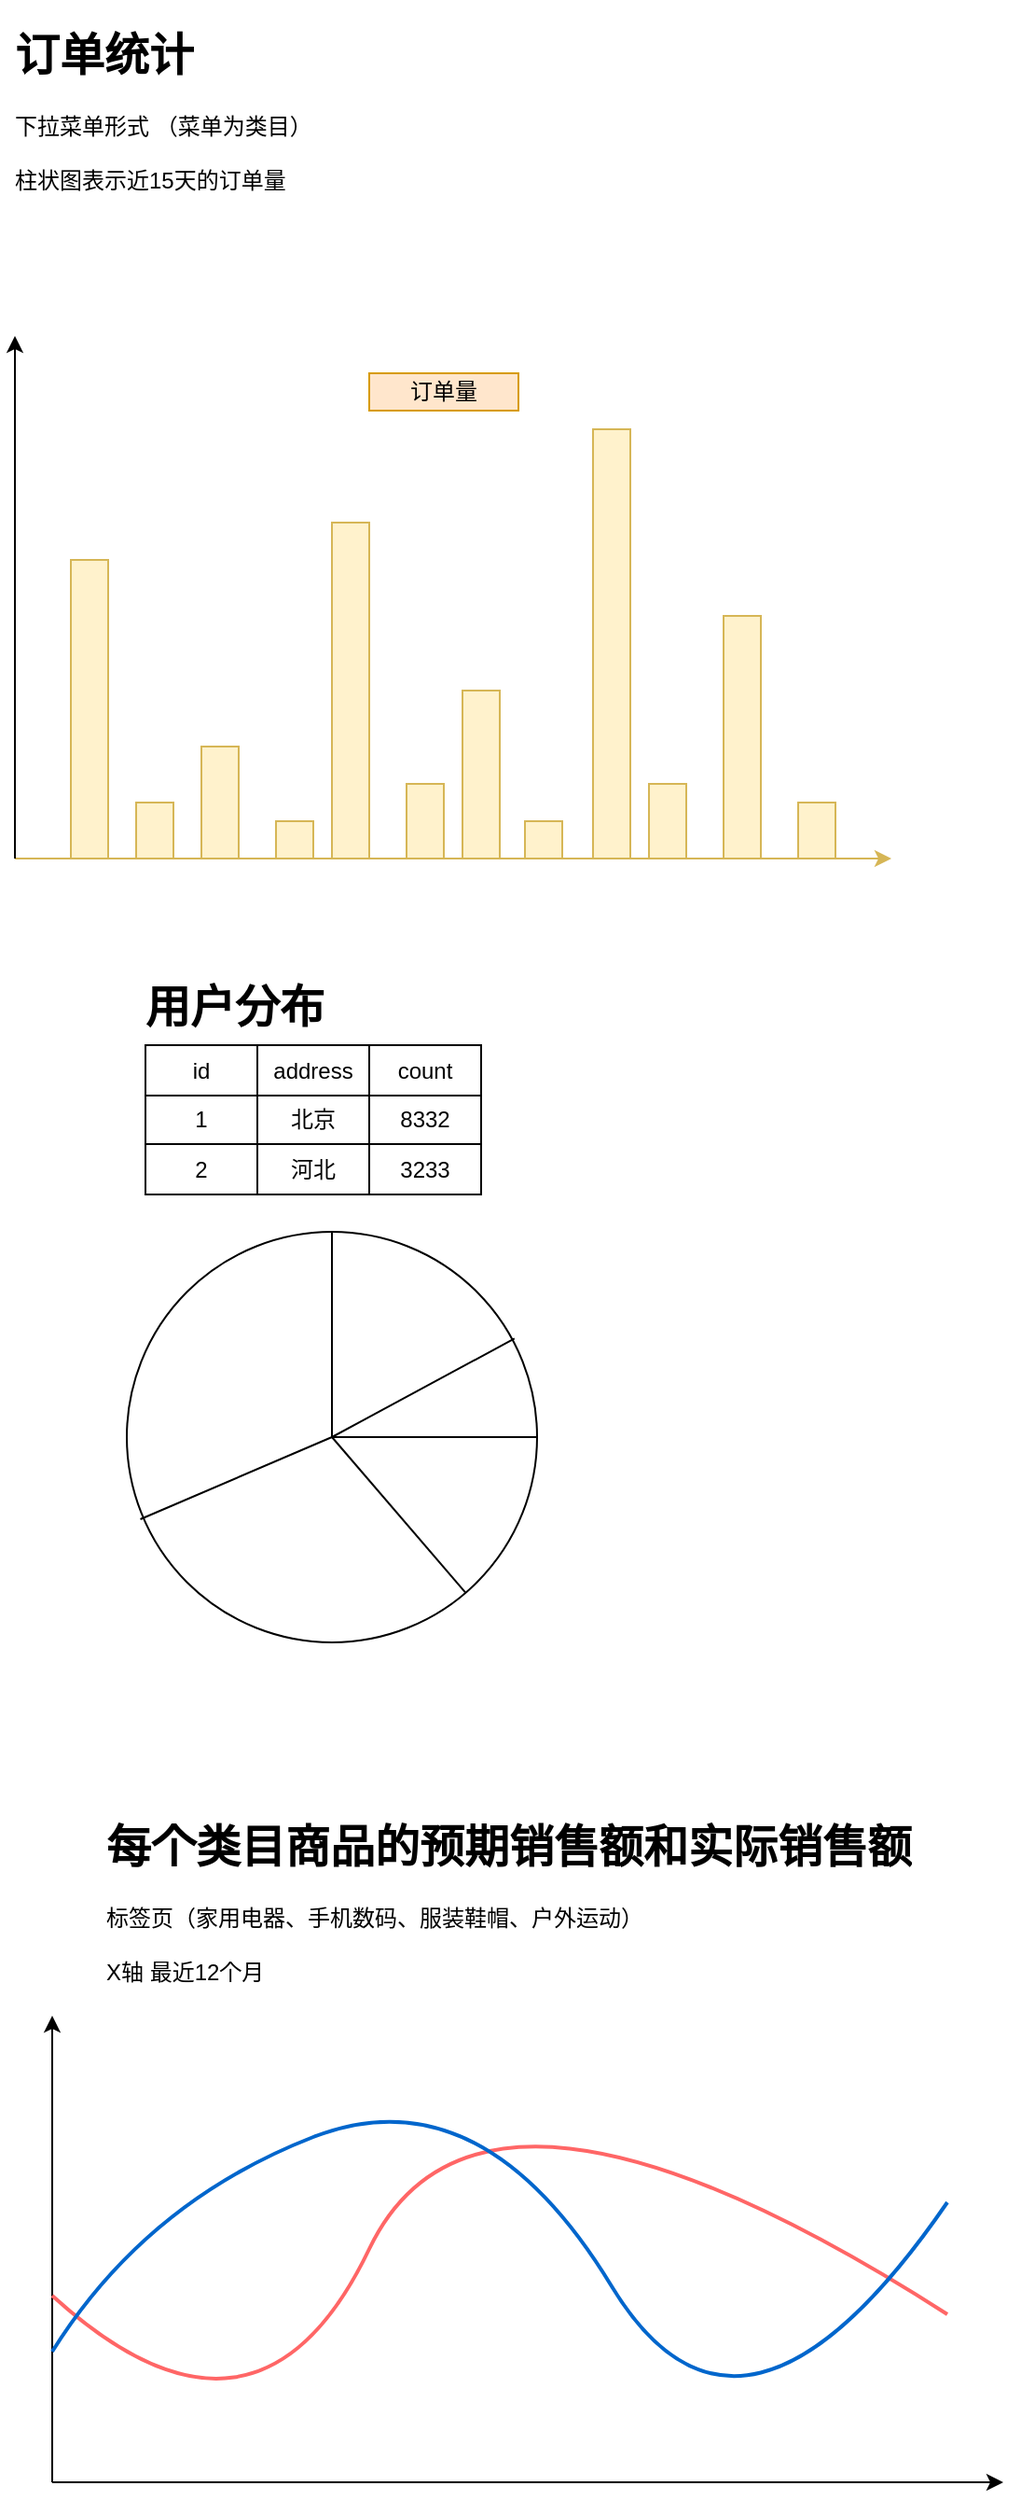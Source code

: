 <mxfile version="14.5.1" type="device" pages="2"><diagram id="1LnkdsNaIxwgCPSY2u-9" name="第 1 页"><mxGraphModel dx="1072" dy="1737" grid="1" gridSize="10" guides="1" tooltips="1" connect="1" arrows="1" fold="1" page="1" pageScale="1" pageWidth="827" pageHeight="1169" math="0" shadow="0"><root><mxCell id="0"/><mxCell id="1" parent="0"/><mxCell id="KQi61zx-wQYs5Pui72qV-1" value="" style="endArrow=classic;html=1;shadow=0;fillColor=#fff2cc;strokeColor=#d6b656;" parent="1" edge="1"><mxGeometry width="50" height="50" relative="1" as="geometry"><mxPoint x="140" y="310" as="sourcePoint"/><mxPoint x="610" y="310" as="targetPoint"/></mxGeometry></mxCell><mxCell id="KQi61zx-wQYs5Pui72qV-2" value="" style="endArrow=classic;html=1;" parent="1" edge="1"><mxGeometry width="50" height="50" relative="1" as="geometry"><mxPoint x="140" y="310" as="sourcePoint"/><mxPoint x="140" y="30" as="targetPoint"/></mxGeometry></mxCell><mxCell id="KQi61zx-wQYs5Pui72qV-3" value="" style="rounded=0;whiteSpace=wrap;html=1;sketch=0;fillColor=#fff2cc;strokeColor=#d6b656;shadow=0;" parent="1" vertex="1"><mxGeometry x="170" y="150" width="20" height="160" as="geometry"/></mxCell><mxCell id="KQi61zx-wQYs5Pui72qV-4" value="" style="rounded=0;whiteSpace=wrap;html=1;sketch=0;fillColor=#fff2cc;strokeColor=#d6b656;shadow=0;" parent="1" vertex="1"><mxGeometry x="205" y="280" width="20" height="30" as="geometry"/></mxCell><mxCell id="KQi61zx-wQYs5Pui72qV-5" value="" style="rounded=0;whiteSpace=wrap;html=1;sketch=0;fillColor=#fff2cc;strokeColor=#d6b656;shadow=0;" parent="1" vertex="1"><mxGeometry x="240" y="250" width="20" height="60" as="geometry"/></mxCell><mxCell id="KQi61zx-wQYs5Pui72qV-6" value="" style="rounded=0;whiteSpace=wrap;html=1;sketch=0;fillColor=#fff2cc;strokeColor=#d6b656;shadow=0;" parent="1" vertex="1"><mxGeometry x="280" y="290" width="20" height="20" as="geometry"/></mxCell><mxCell id="KQi61zx-wQYs5Pui72qV-7" value="" style="rounded=0;whiteSpace=wrap;html=1;sketch=0;fillColor=#fff2cc;strokeColor=#d6b656;shadow=0;" parent="1" vertex="1"><mxGeometry x="310" y="130" width="20" height="180" as="geometry"/></mxCell><mxCell id="KQi61zx-wQYs5Pui72qV-8" value="" style="rounded=0;whiteSpace=wrap;html=1;sketch=0;fillColor=#fff2cc;strokeColor=#d6b656;shadow=0;" parent="1" vertex="1"><mxGeometry x="350" y="270" width="20" height="40" as="geometry"/></mxCell><mxCell id="KQi61zx-wQYs5Pui72qV-9" value="" style="rounded=0;whiteSpace=wrap;html=1;sketch=0;fillColor=#fff2cc;strokeColor=#d6b656;shadow=0;" parent="1" vertex="1"><mxGeometry x="380" y="220" width="20" height="90" as="geometry"/></mxCell><mxCell id="KQi61zx-wQYs5Pui72qV-10" value="" style="rounded=0;whiteSpace=wrap;html=1;sketch=0;fillColor=#fff2cc;strokeColor=#d6b656;shadow=0;" parent="1" vertex="1"><mxGeometry x="413.5" y="290" width="20" height="20" as="geometry"/></mxCell><mxCell id="KQi61zx-wQYs5Pui72qV-11" value="" style="rounded=0;whiteSpace=wrap;html=1;sketch=0;fillColor=#fff2cc;strokeColor=#d6b656;shadow=0;" parent="1" vertex="1"><mxGeometry x="450" y="80" width="20" height="230" as="geometry"/></mxCell><mxCell id="KQi61zx-wQYs5Pui72qV-12" value="" style="rounded=0;whiteSpace=wrap;html=1;sketch=0;fillColor=#fff2cc;strokeColor=#d6b656;shadow=0;" parent="1" vertex="1"><mxGeometry x="480" y="270" width="20" height="40" as="geometry"/></mxCell><mxCell id="KQi61zx-wQYs5Pui72qV-13" value="" style="rounded=0;whiteSpace=wrap;html=1;sketch=0;fillColor=#fff2cc;strokeColor=#d6b656;shadow=0;" parent="1" vertex="1"><mxGeometry x="520" y="180" width="20" height="130" as="geometry"/></mxCell><mxCell id="KQi61zx-wQYs5Pui72qV-14" value="" style="rounded=0;whiteSpace=wrap;html=1;sketch=0;fillColor=#fff2cc;strokeColor=#d6b656;shadow=0;" parent="1" vertex="1"><mxGeometry x="560" y="280" width="20" height="30" as="geometry"/></mxCell><mxCell id="KQi61zx-wQYs5Pui72qV-15" value="订单量" style="rounded=0;whiteSpace=wrap;html=1;sketch=0;fillColor=#ffe6cc;strokeColor=#d79b00;" parent="1" vertex="1"><mxGeometry x="330" y="50" width="80" height="20" as="geometry"/></mxCell><mxCell id="KQi61zx-wQYs5Pui72qV-17" value="&lt;h1&gt;订单统计&lt;/h1&gt;&lt;div&gt;下拉菜单形式 （菜单为类目）&lt;/div&gt;&lt;div&gt;&lt;br&gt;&lt;/div&gt;&lt;div&gt;柱状图表示近15天的订单量&lt;/div&gt;" style="text;html=1;strokeColor=none;fillColor=none;spacing=5;spacingTop=-20;whiteSpace=wrap;overflow=hidden;rounded=0;" parent="1" vertex="1"><mxGeometry x="135" y="-140" width="245" height="120" as="geometry"/></mxCell><mxCell id="KQi61zx-wQYs5Pui72qV-18" value="" style="ellipse;whiteSpace=wrap;html=1;" parent="1" vertex="1"><mxGeometry x="200" y="510" width="220" height="220" as="geometry"/></mxCell><mxCell id="KQi61zx-wQYs5Pui72qV-19" value="" style="endArrow=none;html=1;" parent="1" edge="1"><mxGeometry width="50" height="50" relative="1" as="geometry"><mxPoint x="310" y="620" as="sourcePoint"/><mxPoint x="420" y="620" as="targetPoint"/></mxGeometry></mxCell><mxCell id="KQi61zx-wQYs5Pui72qV-20" value="" style="endArrow=none;html=1;entryX=0.5;entryY=0;entryDx=0;entryDy=0;" parent="1" target="KQi61zx-wQYs5Pui72qV-18" edge="1"><mxGeometry width="50" height="50" relative="1" as="geometry"><mxPoint x="310" y="620" as="sourcePoint"/><mxPoint x="440" y="570" as="targetPoint"/></mxGeometry></mxCell><mxCell id="KQi61zx-wQYs5Pui72qV-21" value="" style="endArrow=none;html=1;entryX=0.945;entryY=0.26;entryDx=0;entryDy=0;entryPerimeter=0;" parent="1" target="KQi61zx-wQYs5Pui72qV-18" edge="1"><mxGeometry width="50" height="50" relative="1" as="geometry"><mxPoint x="310" y="620" as="sourcePoint"/><mxPoint x="440" y="570" as="targetPoint"/></mxGeometry></mxCell><mxCell id="KQi61zx-wQYs5Pui72qV-23" value="" style="endArrow=none;html=1;exitX=0.5;exitY=0.5;exitDx=0;exitDy=0;exitPerimeter=0;entryX=0.825;entryY=0.878;entryDx=0;entryDy=0;entryPerimeter=0;" parent="1" source="KQi61zx-wQYs5Pui72qV-18" target="KQi61zx-wQYs5Pui72qV-18" edge="1"><mxGeometry width="50" height="50" relative="1" as="geometry"><mxPoint x="390" y="620" as="sourcePoint"/><mxPoint x="440" y="570" as="targetPoint"/></mxGeometry></mxCell><mxCell id="KQi61zx-wQYs5Pui72qV-24" value="" style="endArrow=none;html=1;exitX=0.033;exitY=0.7;exitDx=0;exitDy=0;exitPerimeter=0;" parent="1" source="KQi61zx-wQYs5Pui72qV-18" edge="1"><mxGeometry width="50" height="50" relative="1" as="geometry"><mxPoint x="390" y="620" as="sourcePoint"/><mxPoint x="310" y="620" as="targetPoint"/></mxGeometry></mxCell><mxCell id="KQi61zx-wQYs5Pui72qV-25" value="&lt;h1&gt;用户分布&lt;/h1&gt;" style="text;html=1;strokeColor=none;fillColor=none;spacing=5;spacingTop=-20;whiteSpace=wrap;overflow=hidden;rounded=0;" parent="1" vertex="1"><mxGeometry x="205" y="370" width="205" height="40" as="geometry"/></mxCell><mxCell id="KQi61zx-wQYs5Pui72qV-26" value="" style="shape=table;html=1;whiteSpace=wrap;startSize=0;container=1;collapsible=0;childLayout=tableLayout;" parent="1" vertex="1"><mxGeometry x="210" y="410" width="180" height="80" as="geometry"/></mxCell><mxCell id="KQi61zx-wQYs5Pui72qV-27" value="" style="shape=partialRectangle;html=1;whiteSpace=wrap;collapsible=0;dropTarget=0;pointerEvents=0;fillColor=none;top=0;left=0;bottom=0;right=0;points=[[0,0.5],[1,0.5]];portConstraint=eastwest;" parent="KQi61zx-wQYs5Pui72qV-26" vertex="1"><mxGeometry width="180" height="27" as="geometry"/></mxCell><mxCell id="KQi61zx-wQYs5Pui72qV-28" value="id" style="shape=partialRectangle;html=1;whiteSpace=wrap;connectable=0;overflow=hidden;fillColor=none;top=0;left=0;bottom=0;right=0;" parent="KQi61zx-wQYs5Pui72qV-27" vertex="1"><mxGeometry width="60" height="27" as="geometry"/></mxCell><mxCell id="KQi61zx-wQYs5Pui72qV-29" value="address" style="shape=partialRectangle;html=1;whiteSpace=wrap;connectable=0;overflow=hidden;fillColor=none;top=0;left=0;bottom=0;right=0;" parent="KQi61zx-wQYs5Pui72qV-27" vertex="1"><mxGeometry x="60" width="60" height="27" as="geometry"/></mxCell><mxCell id="KQi61zx-wQYs5Pui72qV-30" value="count" style="shape=partialRectangle;html=1;whiteSpace=wrap;connectable=0;overflow=hidden;fillColor=none;top=0;left=0;bottom=0;right=0;" parent="KQi61zx-wQYs5Pui72qV-27" vertex="1"><mxGeometry x="120" width="60" height="27" as="geometry"/></mxCell><mxCell id="KQi61zx-wQYs5Pui72qV-31" value="" style="shape=partialRectangle;html=1;whiteSpace=wrap;collapsible=0;dropTarget=0;pointerEvents=0;fillColor=none;top=0;left=0;bottom=0;right=0;points=[[0,0.5],[1,0.5]];portConstraint=eastwest;" parent="KQi61zx-wQYs5Pui72qV-26" vertex="1"><mxGeometry y="27" width="180" height="26" as="geometry"/></mxCell><mxCell id="KQi61zx-wQYs5Pui72qV-32" value="1" style="shape=partialRectangle;html=1;whiteSpace=wrap;connectable=0;overflow=hidden;fillColor=none;top=0;left=0;bottom=0;right=0;" parent="KQi61zx-wQYs5Pui72qV-31" vertex="1"><mxGeometry width="60" height="26" as="geometry"/></mxCell><mxCell id="KQi61zx-wQYs5Pui72qV-33" value="北京" style="shape=partialRectangle;html=1;whiteSpace=wrap;connectable=0;overflow=hidden;fillColor=none;top=0;left=0;bottom=0;right=0;" parent="KQi61zx-wQYs5Pui72qV-31" vertex="1"><mxGeometry x="60" width="60" height="26" as="geometry"/></mxCell><mxCell id="KQi61zx-wQYs5Pui72qV-34" value="8332" style="shape=partialRectangle;html=1;whiteSpace=wrap;connectable=0;overflow=hidden;fillColor=none;top=0;left=0;bottom=0;right=0;" parent="KQi61zx-wQYs5Pui72qV-31" vertex="1"><mxGeometry x="120" width="60" height="26" as="geometry"/></mxCell><mxCell id="KQi61zx-wQYs5Pui72qV-35" value="" style="shape=partialRectangle;html=1;whiteSpace=wrap;collapsible=0;dropTarget=0;pointerEvents=0;fillColor=none;top=0;left=0;bottom=0;right=0;points=[[0,0.5],[1,0.5]];portConstraint=eastwest;" parent="KQi61zx-wQYs5Pui72qV-26" vertex="1"><mxGeometry y="53" width="180" height="27" as="geometry"/></mxCell><mxCell id="KQi61zx-wQYs5Pui72qV-36" value="2" style="shape=partialRectangle;html=1;whiteSpace=wrap;connectable=0;overflow=hidden;fillColor=none;top=0;left=0;bottom=0;right=0;" parent="KQi61zx-wQYs5Pui72qV-35" vertex="1"><mxGeometry width="60" height="27" as="geometry"/></mxCell><mxCell id="KQi61zx-wQYs5Pui72qV-37" value="河北" style="shape=partialRectangle;html=1;whiteSpace=wrap;connectable=0;overflow=hidden;fillColor=none;top=0;left=0;bottom=0;right=0;" parent="KQi61zx-wQYs5Pui72qV-35" vertex="1"><mxGeometry x="60" width="60" height="27" as="geometry"/></mxCell><mxCell id="KQi61zx-wQYs5Pui72qV-38" value="3233" style="shape=partialRectangle;html=1;whiteSpace=wrap;connectable=0;overflow=hidden;fillColor=none;top=0;left=0;bottom=0;right=0;" parent="KQi61zx-wQYs5Pui72qV-35" vertex="1"><mxGeometry x="120" width="60" height="27" as="geometry"/></mxCell><mxCell id="KQi61zx-wQYs5Pui72qV-39" value="" style="endArrow=classic;html=1;" parent="1" edge="1"><mxGeometry width="50" height="50" relative="1" as="geometry"><mxPoint x="160" y="1180" as="sourcePoint"/><mxPoint x="670" y="1180" as="targetPoint"/></mxGeometry></mxCell><mxCell id="KQi61zx-wQYs5Pui72qV-40" value="" style="endArrow=classic;html=1;" parent="1" edge="1"><mxGeometry width="50" height="50" relative="1" as="geometry"><mxPoint x="160" y="1180" as="sourcePoint"/><mxPoint x="160" y="930" as="targetPoint"/></mxGeometry></mxCell><mxCell id="KQi61zx-wQYs5Pui72qV-41" value="" style="curved=1;endArrow=none;html=1;endFill=0;fillColor=#f8cecc;strokeWidth=2;strokeColor=#FF6666;" parent="1" edge="1"><mxGeometry width="50" height="50" relative="1" as="geometry"><mxPoint x="160" y="1080" as="sourcePoint"/><mxPoint x="640" y="1090" as="targetPoint"/><Array as="points"><mxPoint x="270" y="1180"/><mxPoint x="390" y="930"/></Array></mxGeometry></mxCell><mxCell id="KQi61zx-wQYs5Pui72qV-42" value="" style="curved=1;endArrow=none;html=1;endFill=0;fillColor=#f8cecc;strokeColor=#0066CC;strokeWidth=2;" parent="1" edge="1"><mxGeometry width="50" height="50" relative="1" as="geometry"><mxPoint x="160" y="1110" as="sourcePoint"/><mxPoint x="640" y="1030" as="targetPoint"/><Array as="points"><mxPoint x="210" y="1030"/><mxPoint x="390" y="960"/><mxPoint x="530" y="1190"/></Array></mxGeometry></mxCell><mxCell id="KQi61zx-wQYs5Pui72qV-43" value="&lt;h1&gt;每个类目商品的预期销售额和实际销售额&lt;/h1&gt;&lt;div&gt;标签页（家用电器、手机数码、服装鞋帽、户外运动）&lt;/div&gt;&lt;div&gt;&lt;br&gt;&lt;/div&gt;&lt;div&gt;X轴 最近12个月&lt;/div&gt;" style="text;html=1;strokeColor=none;fillColor=none;spacing=5;spacingTop=-20;whiteSpace=wrap;overflow=hidden;rounded=0;" parent="1" vertex="1"><mxGeometry x="184" y="820" width="456" height="130" as="geometry"/></mxCell></root></mxGraphModel></diagram><diagram id="2tnoZwFpPAMYuXTOPajn" name="第 2 页"><mxGraphModel dx="832" dy="1737" grid="1" gridSize="10" guides="1" tooltips="1" connect="1" arrows="1" fold="1" page="1" pageScale="1" pageWidth="827" pageHeight="1169" math="0" shadow="0"><root><mxCell id="h-8Q1UUyoSKv6bRGnci--0"/><mxCell id="h-8Q1UUyoSKv6bRGnci--1" parent="h-8Q1UUyoSKv6bRGnci--0"/><mxCell id="h-8Q1UUyoSKv6bRGnci--3" value="" style="endArrow=classic;html=1;" edge="1" parent="h-8Q1UUyoSKv6bRGnci--1"><mxGeometry width="50" height="50" relative="1" as="geometry"><mxPoint x="140" y="310" as="sourcePoint"/><mxPoint x="140" y="30" as="targetPoint"/></mxGeometry></mxCell><mxCell id="h-8Q1UUyoSKv6bRGnci--4" value="" style="rounded=0;whiteSpace=wrap;html=1;sketch=0;fillColor=#fff2cc;shadow=0;dashed=1;strokeColor=none;" vertex="1" parent="h-8Q1UUyoSKv6bRGnci--1"><mxGeometry x="170" y="150" width="20" height="160" as="geometry"/></mxCell><mxCell id="h-8Q1UUyoSKv6bRGnci--5" value="" style="rounded=0;whiteSpace=wrap;html=1;sketch=0;fillColor=#fff2cc;shadow=0;dashed=1;strokeColor=none;" vertex="1" parent="h-8Q1UUyoSKv6bRGnci--1"><mxGeometry x="205" y="280" width="20" height="30" as="geometry"/></mxCell><mxCell id="h-8Q1UUyoSKv6bRGnci--6" value="" style="rounded=0;whiteSpace=wrap;html=1;sketch=0;fillColor=#fff2cc;shadow=0;dashed=1;strokeColor=none;" vertex="1" parent="h-8Q1UUyoSKv6bRGnci--1"><mxGeometry x="240" y="250" width="20" height="60" as="geometry"/></mxCell><mxCell id="h-8Q1UUyoSKv6bRGnci--7" value="" style="rounded=0;whiteSpace=wrap;html=1;sketch=0;fillColor=#fff2cc;shadow=0;dashed=1;strokeColor=none;" vertex="1" parent="h-8Q1UUyoSKv6bRGnci--1"><mxGeometry x="280" y="290" width="20" height="20" as="geometry"/></mxCell><mxCell id="h-8Q1UUyoSKv6bRGnci--8" value="" style="rounded=0;whiteSpace=wrap;html=1;sketch=0;fillColor=#fff2cc;shadow=0;dashed=1;strokeColor=none;" vertex="1" parent="h-8Q1UUyoSKv6bRGnci--1"><mxGeometry x="310" y="130" width="20" height="180" as="geometry"/></mxCell><mxCell id="h-8Q1UUyoSKv6bRGnci--9" value="" style="rounded=0;whiteSpace=wrap;html=1;sketch=0;fillColor=#fff2cc;shadow=0;dashed=1;strokeColor=none;" vertex="1" parent="h-8Q1UUyoSKv6bRGnci--1"><mxGeometry x="350" y="270" width="20" height="40" as="geometry"/></mxCell><mxCell id="h-8Q1UUyoSKv6bRGnci--10" value="" style="rounded=0;whiteSpace=wrap;html=1;sketch=0;fillColor=#fff2cc;shadow=0;dashed=1;strokeColor=none;" vertex="1" parent="h-8Q1UUyoSKv6bRGnci--1"><mxGeometry x="380" y="220" width="20" height="90" as="geometry"/></mxCell><mxCell id="h-8Q1UUyoSKv6bRGnci--11" value="" style="rounded=0;whiteSpace=wrap;html=1;sketch=0;fillColor=#fff2cc;shadow=0;dashed=1;strokeColor=none;" vertex="1" parent="h-8Q1UUyoSKv6bRGnci--1"><mxGeometry x="413.5" y="290" width="20" height="20" as="geometry"/></mxCell><mxCell id="h-8Q1UUyoSKv6bRGnci--12" value="" style="rounded=0;whiteSpace=wrap;html=1;sketch=0;fillColor=#fff2cc;shadow=0;dashed=1;strokeColor=none;" vertex="1" parent="h-8Q1UUyoSKv6bRGnci--1"><mxGeometry x="450" y="80" width="20" height="230" as="geometry"/></mxCell><mxCell id="h-8Q1UUyoSKv6bRGnci--13" value="" style="rounded=0;whiteSpace=wrap;html=1;sketch=0;fillColor=#fff2cc;shadow=0;dashed=1;strokeColor=none;" vertex="1" parent="h-8Q1UUyoSKv6bRGnci--1"><mxGeometry x="480" y="270" width="20" height="40" as="geometry"/></mxCell><mxCell id="h-8Q1UUyoSKv6bRGnci--14" value="" style="rounded=0;whiteSpace=wrap;html=1;sketch=0;fillColor=#fff2cc;shadow=0;dashed=1;strokeColor=none;" vertex="1" parent="h-8Q1UUyoSKv6bRGnci--1"><mxGeometry x="520" y="180" width="20" height="130" as="geometry"/></mxCell><mxCell id="h-8Q1UUyoSKv6bRGnci--15" value="" style="rounded=0;whiteSpace=wrap;html=1;sketch=0;fillColor=#fff2cc;shadow=0;dashed=1;strokeColor=none;" vertex="1" parent="h-8Q1UUyoSKv6bRGnci--1"><mxGeometry x="560" y="280" width="20" height="30" as="geometry"/></mxCell><mxCell id="h-8Q1UUyoSKv6bRGnci--16" value="小组平均成绩" style="rounded=0;whiteSpace=wrap;html=1;sketch=0;fillColor=#fff2cc;strokeColor=none;" vertex="1" parent="h-8Q1UUyoSKv6bRGnci--1"><mxGeometry x="240" width="80" height="20" as="geometry"/></mxCell><mxCell id="h-8Q1UUyoSKv6bRGnci--17" value="&lt;h1&gt;每个小组的成绩&lt;/h1&gt;&lt;div&gt;下拉菜单形式，当前表示第一次考试成绩。&lt;/div&gt;&lt;div&gt;&lt;br&gt;&lt;/div&gt;" style="text;html=1;strokeColor=none;fillColor=none;spacing=5;spacingTop=-20;whiteSpace=wrap;overflow=hidden;rounded=0;" vertex="1" parent="h-8Q1UUyoSKv6bRGnci--1"><mxGeometry x="135" y="-140" width="245" height="120" as="geometry"/></mxCell><mxCell id="h-8Q1UUyoSKv6bRGnci--18" value="" style="ellipse;whiteSpace=wrap;html=1;" vertex="1" parent="h-8Q1UUyoSKv6bRGnci--1"><mxGeometry x="155" y="1430" width="220" height="220" as="geometry"/></mxCell><mxCell id="h-8Q1UUyoSKv6bRGnci--19" value="" style="endArrow=none;html=1;" edge="1" parent="h-8Q1UUyoSKv6bRGnci--1"><mxGeometry width="50" height="50" relative="1" as="geometry"><mxPoint x="265" y="1540" as="sourcePoint"/><mxPoint x="375" y="1540" as="targetPoint"/></mxGeometry></mxCell><mxCell id="h-8Q1UUyoSKv6bRGnci--20" value="" style="endArrow=none;html=1;entryX=0.5;entryY=0;entryDx=0;entryDy=0;" edge="1" parent="h-8Q1UUyoSKv6bRGnci--1" target="h-8Q1UUyoSKv6bRGnci--18"><mxGeometry width="50" height="50" relative="1" as="geometry"><mxPoint x="265" y="1540" as="sourcePoint"/><mxPoint x="395" y="1490" as="targetPoint"/></mxGeometry></mxCell><mxCell id="h-8Q1UUyoSKv6bRGnci--21" value="" style="endArrow=none;html=1;entryX=0.945;entryY=0.26;entryDx=0;entryDy=0;entryPerimeter=0;" edge="1" parent="h-8Q1UUyoSKv6bRGnci--1" target="h-8Q1UUyoSKv6bRGnci--18"><mxGeometry width="50" height="50" relative="1" as="geometry"><mxPoint x="265" y="1540" as="sourcePoint"/><mxPoint x="395" y="1490" as="targetPoint"/></mxGeometry></mxCell><mxCell id="h-8Q1UUyoSKv6bRGnci--22" value="" style="endArrow=none;html=1;exitX=0.5;exitY=0.5;exitDx=0;exitDy=0;exitPerimeter=0;entryX=0.825;entryY=0.878;entryDx=0;entryDy=0;entryPerimeter=0;" edge="1" parent="h-8Q1UUyoSKv6bRGnci--1" source="h-8Q1UUyoSKv6bRGnci--18" target="h-8Q1UUyoSKv6bRGnci--18"><mxGeometry width="50" height="50" relative="1" as="geometry"><mxPoint x="345" y="1540" as="sourcePoint"/><mxPoint x="395" y="1490" as="targetPoint"/></mxGeometry></mxCell><mxCell id="h-8Q1UUyoSKv6bRGnci--23" value="" style="endArrow=none;html=1;exitX=0.033;exitY=0.7;exitDx=0;exitDy=0;exitPerimeter=0;" edge="1" parent="h-8Q1UUyoSKv6bRGnci--1" source="h-8Q1UUyoSKv6bRGnci--18"><mxGeometry width="50" height="50" relative="1" as="geometry"><mxPoint x="345" y="1540" as="sourcePoint"/><mxPoint x="265" y="1540" as="targetPoint"/></mxGeometry></mxCell><mxCell id="h-8Q1UUyoSKv6bRGnci--24" value="&lt;h1&gt;籍贯&lt;/h1&gt;" style="text;html=1;strokeColor=none;fillColor=none;spacing=5;spacingTop=-20;whiteSpace=wrap;overflow=hidden;rounded=0;" vertex="1" parent="h-8Q1UUyoSKv6bRGnci--1"><mxGeometry x="159.5" y="1280" width="205" height="40" as="geometry"/></mxCell><mxCell id="h-8Q1UUyoSKv6bRGnci--25" value="" style="shape=table;html=1;whiteSpace=wrap;startSize=0;container=1;collapsible=0;childLayout=tableLayout;" vertex="1" parent="h-8Q1UUyoSKv6bRGnci--1"><mxGeometry x="165" y="1330" width="420" height="80" as="geometry"/></mxCell><mxCell id="h-8Q1UUyoSKv6bRGnci--26" value="" style="shape=partialRectangle;html=1;whiteSpace=wrap;collapsible=0;dropTarget=0;pointerEvents=0;fillColor=none;top=0;left=0;bottom=0;right=0;points=[[0,0.5],[1,0.5]];portConstraint=eastwest;" vertex="1" parent="h-8Q1UUyoSKv6bRGnci--25"><mxGeometry width="420" height="27" as="geometry"/></mxCell><mxCell id="h-8Q1UUyoSKv6bRGnci--27" value="id" style="shape=partialRectangle;html=1;whiteSpace=wrap;connectable=0;overflow=hidden;fillColor=none;top=0;left=0;bottom=0;right=0;" vertex="1" parent="h-8Q1UUyoSKv6bRGnci--26"><mxGeometry width="60" height="27" as="geometry"/></mxCell><mxCell id="h-8Q1UUyoSKv6bRGnci--143" value="name" style="shape=partialRectangle;html=1;whiteSpace=wrap;connectable=0;overflow=hidden;fillColor=none;top=0;left=0;bottom=0;right=0;" vertex="1" parent="h-8Q1UUyoSKv6bRGnci--26"><mxGeometry x="60" width="60" height="27" as="geometry"/></mxCell><mxCell id="h-8Q1UUyoSKv6bRGnci--146" value="sex" style="shape=partialRectangle;html=1;whiteSpace=wrap;connectable=0;overflow=hidden;fillColor=none;top=0;left=0;bottom=0;right=0;" vertex="1" parent="h-8Q1UUyoSKv6bRGnci--26"><mxGeometry x="120" width="60" height="27" as="geometry"/></mxCell><mxCell id="h-8Q1UUyoSKv6bRGnci--149" value="age" style="shape=partialRectangle;html=1;whiteSpace=wrap;connectable=0;overflow=hidden;fillColor=none;top=0;left=0;bottom=0;right=0;" vertex="1" parent="h-8Q1UUyoSKv6bRGnci--26"><mxGeometry x="180" width="60" height="27" as="geometry"/></mxCell><mxCell id="h-8Q1UUyoSKv6bRGnci--28" value="address" style="shape=partialRectangle;html=1;whiteSpace=wrap;connectable=0;overflow=hidden;fillColor=none;top=0;left=0;bottom=0;right=0;" vertex="1" parent="h-8Q1UUyoSKv6bRGnci--26"><mxGeometry x="240" width="60" height="27" as="geometry"/></mxCell><mxCell id="h-8Q1UUyoSKv6bRGnci--29" value="salary" style="shape=partialRectangle;html=1;whiteSpace=wrap;connectable=0;overflow=hidden;fillColor=none;top=0;left=0;bottom=0;right=0;" vertex="1" parent="h-8Q1UUyoSKv6bRGnci--26"><mxGeometry x="300" width="60" height="27" as="geometry"/></mxCell><mxCell id="h-8Q1UUyoSKv6bRGnci--43" value="truesalary" style="shape=partialRectangle;html=1;whiteSpace=wrap;connectable=0;overflow=hidden;fillColor=none;top=0;left=0;bottom=0;right=0;" vertex="1" parent="h-8Q1UUyoSKv6bRGnci--26"><mxGeometry x="360" width="60" height="27" as="geometry"/></mxCell><mxCell id="h-8Q1UUyoSKv6bRGnci--30" value="" style="shape=partialRectangle;html=1;whiteSpace=wrap;collapsible=0;dropTarget=0;pointerEvents=0;fillColor=none;top=0;left=0;bottom=0;right=0;points=[[0,0.5],[1,0.5]];portConstraint=eastwest;" vertex="1" parent="h-8Q1UUyoSKv6bRGnci--25"><mxGeometry y="27" width="420" height="26" as="geometry"/></mxCell><mxCell id="h-8Q1UUyoSKv6bRGnci--31" value="1" style="shape=partialRectangle;html=1;whiteSpace=wrap;connectable=0;overflow=hidden;fillColor=none;top=0;left=0;bottom=0;right=0;" vertex="1" parent="h-8Q1UUyoSKv6bRGnci--30"><mxGeometry width="60" height="26" as="geometry"/></mxCell><mxCell id="h-8Q1UUyoSKv6bRGnci--144" value="张三" style="shape=partialRectangle;html=1;whiteSpace=wrap;connectable=0;overflow=hidden;fillColor=none;top=0;left=0;bottom=0;right=0;" vertex="1" parent="h-8Q1UUyoSKv6bRGnci--30"><mxGeometry x="60" width="60" height="26" as="geometry"/></mxCell><mxCell id="h-8Q1UUyoSKv6bRGnci--147" value="男" style="shape=partialRectangle;html=1;whiteSpace=wrap;connectable=0;overflow=hidden;fillColor=none;top=0;left=0;bottom=0;right=0;" vertex="1" parent="h-8Q1UUyoSKv6bRGnci--30"><mxGeometry x="120" width="60" height="26" as="geometry"/></mxCell><mxCell id="h-8Q1UUyoSKv6bRGnci--150" value="23" style="shape=partialRectangle;html=1;whiteSpace=wrap;connectable=0;overflow=hidden;fillColor=none;top=0;left=0;bottom=0;right=0;" vertex="1" parent="h-8Q1UUyoSKv6bRGnci--30"><mxGeometry x="180" width="60" height="26" as="geometry"/></mxCell><mxCell id="h-8Q1UUyoSKv6bRGnci--32" value="北京" style="shape=partialRectangle;html=1;whiteSpace=wrap;connectable=0;overflow=hidden;fillColor=none;top=0;left=0;bottom=0;right=0;" vertex="1" parent="h-8Q1UUyoSKv6bRGnci--30"><mxGeometry x="240" width="60" height="26" as="geometry"/></mxCell><mxCell id="h-8Q1UUyoSKv6bRGnci--33" value="10000" style="shape=partialRectangle;html=1;whiteSpace=wrap;connectable=0;overflow=hidden;fillColor=none;top=0;left=0;bottom=0;right=0;" vertex="1" parent="h-8Q1UUyoSKv6bRGnci--30"><mxGeometry x="300" width="60" height="26" as="geometry"/></mxCell><mxCell id="h-8Q1UUyoSKv6bRGnci--44" value="12000" style="shape=partialRectangle;html=1;whiteSpace=wrap;connectable=0;overflow=hidden;fillColor=none;top=0;left=0;bottom=0;right=0;" vertex="1" parent="h-8Q1UUyoSKv6bRGnci--30"><mxGeometry x="360" width="60" height="26" as="geometry"/></mxCell><mxCell id="h-8Q1UUyoSKv6bRGnci--34" value="" style="shape=partialRectangle;html=1;whiteSpace=wrap;collapsible=0;dropTarget=0;pointerEvents=0;fillColor=none;top=0;left=0;bottom=0;right=0;points=[[0,0.5],[1,0.5]];portConstraint=eastwest;" vertex="1" parent="h-8Q1UUyoSKv6bRGnci--25"><mxGeometry y="53" width="420" height="27" as="geometry"/></mxCell><mxCell id="h-8Q1UUyoSKv6bRGnci--35" value="2" style="shape=partialRectangle;html=1;whiteSpace=wrap;connectable=0;overflow=hidden;fillColor=none;top=0;left=0;bottom=0;right=0;" vertex="1" parent="h-8Q1UUyoSKv6bRGnci--34"><mxGeometry width="60" height="27" as="geometry"/></mxCell><mxCell id="h-8Q1UUyoSKv6bRGnci--145" value="李四" style="shape=partialRectangle;html=1;whiteSpace=wrap;connectable=0;overflow=hidden;fillColor=none;top=0;left=0;bottom=0;right=0;" vertex="1" parent="h-8Q1UUyoSKv6bRGnci--34"><mxGeometry x="60" width="60" height="27" as="geometry"/></mxCell><mxCell id="h-8Q1UUyoSKv6bRGnci--148" value="女" style="shape=partialRectangle;html=1;whiteSpace=wrap;connectable=0;overflow=hidden;fillColor=none;top=0;left=0;bottom=0;right=0;" vertex="1" parent="h-8Q1UUyoSKv6bRGnci--34"><mxGeometry x="120" width="60" height="27" as="geometry"/></mxCell><mxCell id="h-8Q1UUyoSKv6bRGnci--151" value="22" style="shape=partialRectangle;html=1;whiteSpace=wrap;connectable=0;overflow=hidden;fillColor=none;top=0;left=0;bottom=0;right=0;" vertex="1" parent="h-8Q1UUyoSKv6bRGnci--34"><mxGeometry x="180" width="60" height="27" as="geometry"/></mxCell><mxCell id="h-8Q1UUyoSKv6bRGnci--36" value="河北" style="shape=partialRectangle;html=1;whiteSpace=wrap;connectable=0;overflow=hidden;fillColor=none;top=0;left=0;bottom=0;right=0;" vertex="1" parent="h-8Q1UUyoSKv6bRGnci--34"><mxGeometry x="240" width="60" height="27" as="geometry"/></mxCell><mxCell id="h-8Q1UUyoSKv6bRGnci--37" value="9000" style="shape=partialRectangle;html=1;whiteSpace=wrap;connectable=0;overflow=hidden;fillColor=none;top=0;left=0;bottom=0;right=0;" vertex="1" parent="h-8Q1UUyoSKv6bRGnci--34"><mxGeometry x="300" width="60" height="27" as="geometry"/></mxCell><mxCell id="h-8Q1UUyoSKv6bRGnci--45" value="13000" style="shape=partialRectangle;html=1;whiteSpace=wrap;connectable=0;overflow=hidden;fillColor=none;top=0;left=0;bottom=0;right=0;" vertex="1" parent="h-8Q1UUyoSKv6bRGnci--34"><mxGeometry x="360" width="60" height="27" as="geometry"/></mxCell><mxCell id="h-8Q1UUyoSKv6bRGnci--38" value="" style="endArrow=classic;html=1;" edge="1" parent="h-8Q1UUyoSKv6bRGnci--1"><mxGeometry width="50" height="50" relative="1" as="geometry"><mxPoint x="160" y="1180" as="sourcePoint"/><mxPoint x="670" y="1180" as="targetPoint"/></mxGeometry></mxCell><mxCell id="h-8Q1UUyoSKv6bRGnci--39" value="" style="endArrow=classic;html=1;" edge="1" parent="h-8Q1UUyoSKv6bRGnci--1"><mxGeometry width="50" height="50" relative="1" as="geometry"><mxPoint x="160" y="1180" as="sourcePoint"/><mxPoint x="160" y="930" as="targetPoint"/></mxGeometry></mxCell><mxCell id="h-8Q1UUyoSKv6bRGnci--40" value="" style="curved=1;endArrow=none;html=1;endFill=0;fillColor=#f8cecc;strokeWidth=2;strokeColor=#FF6666;" edge="1" parent="h-8Q1UUyoSKv6bRGnci--1"><mxGeometry width="50" height="50" relative="1" as="geometry"><mxPoint x="160" y="1080" as="sourcePoint"/><mxPoint x="640" y="1090" as="targetPoint"/><Array as="points"><mxPoint x="270" y="1180"/><mxPoint x="390" y="930"/></Array></mxGeometry></mxCell><mxCell id="h-8Q1UUyoSKv6bRGnci--41" value="" style="curved=1;endArrow=none;html=1;endFill=0;fillColor=#f8cecc;strokeColor=#0066CC;strokeWidth=2;" edge="1" parent="h-8Q1UUyoSKv6bRGnci--1"><mxGeometry width="50" height="50" relative="1" as="geometry"><mxPoint x="160" y="1110" as="sourcePoint"/><mxPoint x="640" y="1030" as="targetPoint"/><Array as="points"><mxPoint x="210" y="1030"/><mxPoint x="390" y="960"/><mxPoint x="530" y="1190"/></Array></mxGeometry></mxCell><mxCell id="h-8Q1UUyoSKv6bRGnci--42" value="&lt;h1&gt;期望薪资 与 实际薪资&lt;/h1&gt;" style="text;html=1;strokeColor=none;fillColor=none;spacing=5;spacingTop=-20;whiteSpace=wrap;overflow=hidden;rounded=0;" vertex="1" parent="h-8Q1UUyoSKv6bRGnci--1"><mxGeometry x="159.5" y="820" width="436" height="60" as="geometry"/></mxCell><mxCell id="h-8Q1UUyoSKv6bRGnci--46" value="" style="rounded=0;whiteSpace=wrap;html=1;sketch=0;shadow=0;dashed=1;fillColor=#CCCCCC;strokeColor=none;" vertex="1" parent="h-8Q1UUyoSKv6bRGnci--1"><mxGeometry x="240" y="240" width="20" height="10" as="geometry"/></mxCell><mxCell id="h-8Q1UUyoSKv6bRGnci--47" value="" style="rounded=0;whiteSpace=wrap;html=1;sketch=0;shadow=0;dashed=1;fillColor=#CCCCCC;strokeColor=none;" vertex="1" parent="h-8Q1UUyoSKv6bRGnci--1"><mxGeometry x="170" y="120" width="20" height="30" as="geometry"/></mxCell><mxCell id="h-8Q1UUyoSKv6bRGnci--48" value="" style="rounded=0;whiteSpace=wrap;html=1;sketch=0;shadow=0;dashed=1;fillColor=#CCCCCC;strokeColor=none;" vertex="1" parent="h-8Q1UUyoSKv6bRGnci--1"><mxGeometry x="205" y="230" width="20" height="50" as="geometry"/></mxCell><mxCell id="h-8Q1UUyoSKv6bRGnci--49" value="" style="rounded=0;whiteSpace=wrap;html=1;sketch=0;shadow=0;dashed=1;fillColor=#CCCCCC;strokeColor=none;" vertex="1" parent="h-8Q1UUyoSKv6bRGnci--1"><mxGeometry x="310" y="100" width="20" height="30" as="geometry"/></mxCell><mxCell id="h-8Q1UUyoSKv6bRGnci--51" value="" style="rounded=0;whiteSpace=wrap;html=1;sketch=0;shadow=0;dashed=1;fillColor=#CCCCCC;strokeColor=none;" vertex="1" parent="h-8Q1UUyoSKv6bRGnci--1"><mxGeometry x="280" y="260" width="20" height="30" as="geometry"/></mxCell><mxCell id="h-8Q1UUyoSKv6bRGnci--52" value="" style="rounded=0;whiteSpace=wrap;html=1;sketch=0;shadow=0;dashed=1;fillColor=#CCCCCC;strokeColor=none;" vertex="1" parent="h-8Q1UUyoSKv6bRGnci--1"><mxGeometry x="350" y="240" width="20" height="30" as="geometry"/></mxCell><mxCell id="h-8Q1UUyoSKv6bRGnci--53" value="" style="rounded=0;whiteSpace=wrap;html=1;sketch=0;shadow=0;dashed=1;fillColor=#CCCCCC;strokeColor=none;" vertex="1" parent="h-8Q1UUyoSKv6bRGnci--1"><mxGeometry x="380" y="190" width="20" height="30" as="geometry"/></mxCell><mxCell id="h-8Q1UUyoSKv6bRGnci--54" value="" style="rounded=0;whiteSpace=wrap;html=1;sketch=0;shadow=0;dashed=1;fillColor=#CCCCCC;strokeColor=none;" vertex="1" parent="h-8Q1UUyoSKv6bRGnci--1"><mxGeometry x="413.5" y="260" width="20" height="30" as="geometry"/></mxCell><mxCell id="h-8Q1UUyoSKv6bRGnci--55" value="低于60分" style="rounded=0;whiteSpace=wrap;html=1;sketch=0;shadow=0;fillColor=#CCCCCC;strokeColor=none;" vertex="1" parent="h-8Q1UUyoSKv6bRGnci--1"><mxGeometry x="320" width="70" height="20" as="geometry"/></mxCell><mxCell id="h-8Q1UUyoSKv6bRGnci--56" value="" style="rounded=0;whiteSpace=wrap;html=1;sketch=0;shadow=0;dashed=1;fillColor=#CCCCCC;strokeColor=none;" vertex="1" parent="h-8Q1UUyoSKv6bRGnci--1"><mxGeometry x="480" y="240" width="20" height="30" as="geometry"/></mxCell><mxCell id="h-8Q1UUyoSKv6bRGnci--57" value="" style="rounded=0;whiteSpace=wrap;html=1;sketch=0;shadow=0;dashed=1;fillColor=#CCCCCC;strokeColor=none;" vertex="1" parent="h-8Q1UUyoSKv6bRGnci--1"><mxGeometry x="520" y="150" width="20" height="30" as="geometry"/></mxCell><mxCell id="h-8Q1UUyoSKv6bRGnci--58" value="" style="rounded=0;whiteSpace=wrap;html=1;sketch=0;shadow=0;dashed=1;fillColor=#CCCCCC;strokeColor=none;" vertex="1" parent="h-8Q1UUyoSKv6bRGnci--1"><mxGeometry x="560" y="250" width="20" height="30" as="geometry"/></mxCell><mxCell id="h-8Q1UUyoSKv6bRGnci--59" value="" style="rounded=0;whiteSpace=wrap;html=1;sketch=0;shadow=0;dashed=1;fillColor=#CCCCCC;strokeColor=none;" vertex="1" parent="h-8Q1UUyoSKv6bRGnci--1"><mxGeometry x="450" y="50" width="20" height="30" as="geometry"/></mxCell><mxCell id="h-8Q1UUyoSKv6bRGnci--2" value="" style="endArrow=classic;html=1;shadow=0;fillColor=#fff2cc;strokeColor=#330000;" edge="1" parent="h-8Q1UUyoSKv6bRGnci--1"><mxGeometry width="50" height="50" relative="1" as="geometry"><mxPoint x="140" y="310" as="sourcePoint"/><mxPoint x="610" y="310" as="targetPoint"/></mxGeometry></mxCell><mxCell id="h-8Q1UUyoSKv6bRGnci--83" value="" style="endArrow=classic;html=1;" edge="1" parent="h-8Q1UUyoSKv6bRGnci--1"><mxGeometry width="50" height="50" relative="1" as="geometry"><mxPoint x="135" y="680" as="sourcePoint"/><mxPoint x="135" y="400" as="targetPoint"/></mxGeometry></mxCell><mxCell id="h-8Q1UUyoSKv6bRGnci--84" value="" style="rounded=0;whiteSpace=wrap;html=1;sketch=0;fillColor=#a20025;shadow=0;dashed=1;fontColor=#ffffff;strokeColor=none;" vertex="1" parent="h-8Q1UUyoSKv6bRGnci--1"><mxGeometry x="165" y="590" width="15" height="90" as="geometry"/></mxCell><mxCell id="h-8Q1UUyoSKv6bRGnci--109" value="" style="rounded=0;whiteSpace=wrap;html=1;sketch=0;fillColor=#d80073;shadow=0;dashed=1;fontColor=#ffffff;strokeColor=none;" vertex="1" parent="h-8Q1UUyoSKv6bRGnci--1"><mxGeometry x="195" y="630" width="15" height="50" as="geometry"/></mxCell><mxCell id="h-8Q1UUyoSKv6bRGnci--111" value="" style="rounded=0;whiteSpace=wrap;html=1;sketch=0;fillColor=#008a00;shadow=0;dashed=1;fontColor=#ffffff;strokeColor=none;" vertex="1" parent="h-8Q1UUyoSKv6bRGnci--1"><mxGeometry x="180" y="610" width="15" height="70" as="geometry"/></mxCell><mxCell id="h-8Q1UUyoSKv6bRGnci--112" value="" style="rounded=0;whiteSpace=wrap;html=1;sketch=0;fillColor=#6a00ff;shadow=0;dashed=1;fontColor=#ffffff;strokeColor=none;" vertex="1" parent="h-8Q1UUyoSKv6bRGnci--1"><mxGeometry x="210" y="550" width="15" height="130" as="geometry"/></mxCell><mxCell id="h-8Q1UUyoSKv6bRGnci--108" value="" style="endArrow=classic;html=1;shadow=0;fillColor=#fff2cc;strokeColor=#330000;" edge="1" parent="h-8Q1UUyoSKv6bRGnci--1"><mxGeometry width="50" height="50" relative="1" as="geometry"><mxPoint x="135" y="680" as="sourcePoint"/><mxPoint x="605" y="680" as="targetPoint"/></mxGeometry></mxCell><mxCell id="h-8Q1UUyoSKv6bRGnci--127" value="" style="rounded=0;whiteSpace=wrap;html=1;sketch=0;fillColor=#a20025;shadow=0;dashed=1;fontColor=#ffffff;strokeColor=none;" vertex="1" parent="h-8Q1UUyoSKv6bRGnci--1"><mxGeometry x="250" y="590" width="15" height="90" as="geometry"/></mxCell><mxCell id="h-8Q1UUyoSKv6bRGnci--128" value="" style="rounded=0;whiteSpace=wrap;html=1;sketch=0;fillColor=#d80073;shadow=0;dashed=1;fontColor=#ffffff;strokeColor=none;" vertex="1" parent="h-8Q1UUyoSKv6bRGnci--1"><mxGeometry x="280" y="630" width="15" height="50" as="geometry"/></mxCell><mxCell id="h-8Q1UUyoSKv6bRGnci--129" value="" style="rounded=0;whiteSpace=wrap;html=1;sketch=0;fillColor=#008a00;shadow=0;dashed=1;fontColor=#ffffff;strokeColor=none;" vertex="1" parent="h-8Q1UUyoSKv6bRGnci--1"><mxGeometry x="265" y="610" width="15" height="70" as="geometry"/></mxCell><mxCell id="h-8Q1UUyoSKv6bRGnci--130" value="" style="rounded=0;whiteSpace=wrap;html=1;sketch=0;fillColor=#6a00ff;shadow=0;dashed=1;fontColor=#ffffff;strokeColor=none;" vertex="1" parent="h-8Q1UUyoSKv6bRGnci--1"><mxGeometry x="295" y="510" width="15" height="170" as="geometry"/></mxCell><mxCell id="h-8Q1UUyoSKv6bRGnci--131" value="" style="rounded=0;whiteSpace=wrap;html=1;sketch=0;fillColor=#a20025;shadow=0;dashed=1;fontColor=#ffffff;strokeColor=none;" vertex="1" parent="h-8Q1UUyoSKv6bRGnci--1"><mxGeometry x="340" y="590" width="15" height="90" as="geometry"/></mxCell><mxCell id="h-8Q1UUyoSKv6bRGnci--132" value="" style="rounded=0;whiteSpace=wrap;html=1;sketch=0;fillColor=#d80073;shadow=0;dashed=1;fontColor=#ffffff;strokeColor=none;" vertex="1" parent="h-8Q1UUyoSKv6bRGnci--1"><mxGeometry x="370" y="630" width="15" height="50" as="geometry"/></mxCell><mxCell id="h-8Q1UUyoSKv6bRGnci--133" value="" style="rounded=0;whiteSpace=wrap;html=1;sketch=0;fillColor=#008a00;shadow=0;dashed=1;fontColor=#ffffff;strokeColor=none;" vertex="1" parent="h-8Q1UUyoSKv6bRGnci--1"><mxGeometry x="355" y="610" width="15" height="70" as="geometry"/></mxCell><mxCell id="h-8Q1UUyoSKv6bRGnci--134" value="" style="rounded=0;whiteSpace=wrap;html=1;sketch=0;fillColor=#6a00ff;shadow=0;dashed=1;fontColor=#ffffff;strokeColor=none;" vertex="1" parent="h-8Q1UUyoSKv6bRGnci--1"><mxGeometry x="385" y="580" width="15" height="100" as="geometry"/></mxCell><mxCell id="h-8Q1UUyoSKv6bRGnci--135" value="" style="rounded=0;whiteSpace=wrap;html=1;sketch=0;fillColor=#a20025;shadow=0;dashed=1;fontColor=#ffffff;strokeColor=none;" vertex="1" parent="h-8Q1UUyoSKv6bRGnci--1"><mxGeometry x="430" y="590" width="15" height="90" as="geometry"/></mxCell><mxCell id="h-8Q1UUyoSKv6bRGnci--136" value="" style="rounded=0;whiteSpace=wrap;html=1;sketch=0;fillColor=#d80073;shadow=0;dashed=1;fontColor=#ffffff;strokeColor=none;" vertex="1" parent="h-8Q1UUyoSKv6bRGnci--1"><mxGeometry x="460" y="630" width="15" height="50" as="geometry"/></mxCell><mxCell id="h-8Q1UUyoSKv6bRGnci--137" value="" style="rounded=0;whiteSpace=wrap;html=1;sketch=0;fillColor=#008a00;shadow=0;dashed=1;fontColor=#ffffff;strokeColor=none;" vertex="1" parent="h-8Q1UUyoSKv6bRGnci--1"><mxGeometry x="445" y="580" width="15" height="100" as="geometry"/></mxCell><mxCell id="h-8Q1UUyoSKv6bRGnci--138" value="" style="rounded=0;whiteSpace=wrap;html=1;sketch=0;fillColor=#6a00ff;shadow=0;dashed=1;fontColor=#ffffff;strokeColor=none;" vertex="1" parent="h-8Q1UUyoSKv6bRGnci--1"><mxGeometry x="475" y="470" width="15" height="210" as="geometry"/></mxCell><mxCell id="h-8Q1UUyoSKv6bRGnci--139" value="" style="rounded=0;whiteSpace=wrap;html=1;sketch=0;fillColor=#a20025;shadow=0;dashed=1;fontColor=#ffffff;strokeColor=none;" vertex="1" parent="h-8Q1UUyoSKv6bRGnci--1"><mxGeometry x="520" y="600" width="15" height="80" as="geometry"/></mxCell><mxCell id="h-8Q1UUyoSKv6bRGnci--140" value="" style="rounded=0;whiteSpace=wrap;html=1;sketch=0;fillColor=#d80073;shadow=0;dashed=1;fontColor=#ffffff;strokeColor=none;" vertex="1" parent="h-8Q1UUyoSKv6bRGnci--1"><mxGeometry x="550" y="630" width="15" height="50" as="geometry"/></mxCell><mxCell id="h-8Q1UUyoSKv6bRGnci--141" value="" style="rounded=0;whiteSpace=wrap;html=1;sketch=0;fillColor=#008a00;shadow=0;dashed=1;fontColor=#ffffff;strokeColor=none;" vertex="1" parent="h-8Q1UUyoSKv6bRGnci--1"><mxGeometry x="535" y="650" width="15" height="30" as="geometry"/></mxCell><mxCell id="h-8Q1UUyoSKv6bRGnci--142" value="" style="rounded=0;whiteSpace=wrap;html=1;sketch=0;fillColor=#6a00ff;shadow=0;dashed=1;fontColor=#ffffff;strokeColor=none;" vertex="1" parent="h-8Q1UUyoSKv6bRGnci--1"><mxGeometry x="565" y="550" width="15" height="130" as="geometry"/></mxCell><mxCell id="h-8Q1UUyoSKv6bRGnci--152" value="" style="shape=table;html=1;whiteSpace=wrap;startSize=0;container=1;collapsible=0;childLayout=tableLayout;" vertex="1" parent="h-8Q1UUyoSKv6bRGnci--1"><mxGeometry x="414" y="-130" width="300" height="90" as="geometry"/></mxCell><mxCell id="h-8Q1UUyoSKv6bRGnci--153" value="" style="shape=partialRectangle;html=1;whiteSpace=wrap;collapsible=0;dropTarget=0;pointerEvents=0;fillColor=none;top=0;left=0;bottom=0;right=0;points=[[0,0.5],[1,0.5]];portConstraint=eastwest;" vertex="1" parent="h-8Q1UUyoSKv6bRGnci--152"><mxGeometry width="300" height="30" as="geometry"/></mxCell><mxCell id="h-8Q1UUyoSKv6bRGnci--154" value="id" style="shape=partialRectangle;html=1;whiteSpace=wrap;connectable=0;overflow=hidden;fillColor=none;top=0;left=0;bottom=0;right=0;" vertex="1" parent="h-8Q1UUyoSKv6bRGnci--153"><mxGeometry width="60" height="30" as="geometry"/></mxCell><mxCell id="h-8Q1UUyoSKv6bRGnci--155" value="stu_id" style="shape=partialRectangle;html=1;whiteSpace=wrap;connectable=0;overflow=hidden;fillColor=none;top=0;left=0;bottom=0;right=0;" vertex="1" parent="h-8Q1UUyoSKv6bRGnci--153"><mxGeometry x="60" width="60" height="30" as="geometry"/></mxCell><mxCell id="h-8Q1UUyoSKv6bRGnci--156" value="count" style="shape=partialRectangle;html=1;whiteSpace=wrap;connectable=0;overflow=hidden;fillColor=none;top=0;left=0;bottom=0;right=0;" vertex="1" parent="h-8Q1UUyoSKv6bRGnci--153"><mxGeometry x="120" width="60" height="30" as="geometry"/></mxCell><mxCell id="h-8Q1UUyoSKv6bRGnci--163" value="group" style="shape=partialRectangle;html=1;whiteSpace=wrap;connectable=0;overflow=hidden;fillColor=none;top=0;left=0;bottom=0;right=0;" vertex="1" parent="h-8Q1UUyoSKv6bRGnci--153"><mxGeometry x="180" width="60" height="30" as="geometry"/></mxCell><mxCell id="h-8Q1UUyoSKv6bRGnci--161" value="score" style="shape=partialRectangle;html=1;whiteSpace=wrap;connectable=0;overflow=hidden;fillColor=none;top=0;left=0;bottom=0;right=0;" vertex="1" parent="h-8Q1UUyoSKv6bRGnci--153"><mxGeometry x="240" width="60" height="30" as="geometry"/></mxCell><mxCell id="h-8Q1UUyoSKv6bRGnci--157" value="" style="shape=partialRectangle;html=1;whiteSpace=wrap;collapsible=0;dropTarget=0;pointerEvents=0;fillColor=none;top=0;left=0;bottom=0;right=0;points=[[0,0.5],[1,0.5]];portConstraint=eastwest;" vertex="1" parent="h-8Q1UUyoSKv6bRGnci--152"><mxGeometry y="30" width="300" height="30" as="geometry"/></mxCell><mxCell id="h-8Q1UUyoSKv6bRGnci--158" value="1" style="shape=partialRectangle;html=1;whiteSpace=wrap;connectable=0;overflow=hidden;fillColor=none;top=0;left=0;bottom=0;right=0;" vertex="1" parent="h-8Q1UUyoSKv6bRGnci--157"><mxGeometry width="60" height="30" as="geometry"/></mxCell><mxCell id="h-8Q1UUyoSKv6bRGnci--159" value="1" style="shape=partialRectangle;html=1;whiteSpace=wrap;connectable=0;overflow=hidden;fillColor=none;top=0;left=0;bottom=0;right=0;" vertex="1" parent="h-8Q1UUyoSKv6bRGnci--157"><mxGeometry x="60" width="60" height="30" as="geometry"/></mxCell><mxCell id="h-8Q1UUyoSKv6bRGnci--160" value="1" style="shape=partialRectangle;html=1;whiteSpace=wrap;connectable=0;overflow=hidden;fillColor=none;top=0;left=0;bottom=0;right=0;" vertex="1" parent="h-8Q1UUyoSKv6bRGnci--157"><mxGeometry x="120" width="60" height="30" as="geometry"/></mxCell><mxCell id="h-8Q1UUyoSKv6bRGnci--164" value="1" style="shape=partialRectangle;html=1;whiteSpace=wrap;connectable=0;overflow=hidden;fillColor=none;top=0;left=0;bottom=0;right=0;" vertex="1" parent="h-8Q1UUyoSKv6bRGnci--157"><mxGeometry x="180" width="60" height="30" as="geometry"/></mxCell><mxCell id="h-8Q1UUyoSKv6bRGnci--162" value="85" style="shape=partialRectangle;html=1;whiteSpace=wrap;connectable=0;overflow=hidden;fillColor=none;top=0;left=0;bottom=0;right=0;" vertex="1" parent="h-8Q1UUyoSKv6bRGnci--157"><mxGeometry x="240" width="60" height="30" as="geometry"/></mxCell><mxCell id="h-8Q1UUyoSKv6bRGnci--165" style="shape=partialRectangle;html=1;whiteSpace=wrap;collapsible=0;dropTarget=0;pointerEvents=0;fillColor=none;top=0;left=0;bottom=0;right=0;points=[[0,0.5],[1,0.5]];portConstraint=eastwest;" vertex="1" parent="h-8Q1UUyoSKv6bRGnci--152"><mxGeometry y="60" width="300" height="30" as="geometry"/></mxCell><mxCell id="h-8Q1UUyoSKv6bRGnci--166" value="2" style="shape=partialRectangle;html=1;whiteSpace=wrap;connectable=0;overflow=hidden;fillColor=none;top=0;left=0;bottom=0;right=0;" vertex="1" parent="h-8Q1UUyoSKv6bRGnci--165"><mxGeometry width="60" height="30" as="geometry"/></mxCell><mxCell id="h-8Q1UUyoSKv6bRGnci--167" value="1" style="shape=partialRectangle;html=1;whiteSpace=wrap;connectable=0;overflow=hidden;fillColor=none;top=0;left=0;bottom=0;right=0;" vertex="1" parent="h-8Q1UUyoSKv6bRGnci--165"><mxGeometry x="60" width="60" height="30" as="geometry"/></mxCell><mxCell id="h-8Q1UUyoSKv6bRGnci--168" value="2" style="shape=partialRectangle;html=1;whiteSpace=wrap;connectable=0;overflow=hidden;fillColor=none;top=0;left=0;bottom=0;right=0;" vertex="1" parent="h-8Q1UUyoSKv6bRGnci--165"><mxGeometry x="120" width="60" height="30" as="geometry"/></mxCell><mxCell id="h-8Q1UUyoSKv6bRGnci--169" value="1" style="shape=partialRectangle;html=1;whiteSpace=wrap;connectable=0;overflow=hidden;fillColor=none;top=0;left=0;bottom=0;right=0;" vertex="1" parent="h-8Q1UUyoSKv6bRGnci--165"><mxGeometry x="180" width="60" height="30" as="geometry"/></mxCell><mxCell id="h-8Q1UUyoSKv6bRGnci--170" value="87" style="shape=partialRectangle;html=1;whiteSpace=wrap;connectable=0;overflow=hidden;fillColor=none;top=0;left=0;bottom=0;right=0;" vertex="1" parent="h-8Q1UUyoSKv6bRGnci--165"><mxGeometry x="240" width="60" height="30" as="geometry"/></mxCell></root></mxGraphModel></diagram></mxfile>